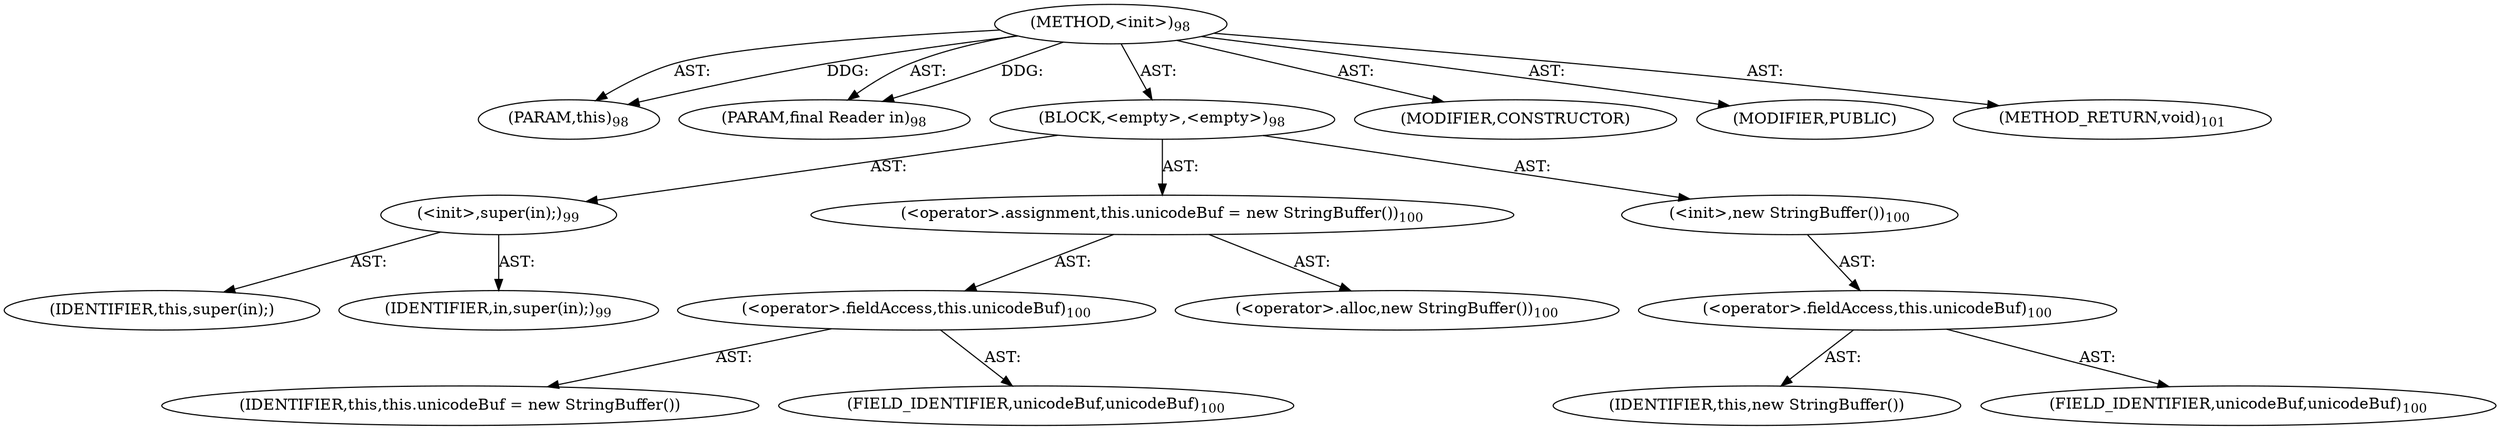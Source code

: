 digraph "&lt;init&gt;" {  
"111669149697" [label = <(METHOD,&lt;init&gt;)<SUB>98</SUB>> ]
"115964116994" [label = <(PARAM,this)<SUB>98</SUB>> ]
"115964116995" [label = <(PARAM,final Reader in)<SUB>98</SUB>> ]
"25769803777" [label = <(BLOCK,&lt;empty&gt;,&lt;empty&gt;)<SUB>98</SUB>> ]
"30064771073" [label = <(&lt;init&gt;,super(in);)<SUB>99</SUB>> ]
"68719476740" [label = <(IDENTIFIER,this,super(in);)> ]
"68719476741" [label = <(IDENTIFIER,in,super(in);)<SUB>99</SUB>> ]
"30064771079" [label = <(&lt;operator&gt;.assignment,this.unicodeBuf = new StringBuffer())<SUB>100</SUB>> ]
"30064771080" [label = <(&lt;operator&gt;.fieldAccess,this.unicodeBuf)<SUB>100</SUB>> ]
"68719476744" [label = <(IDENTIFIER,this,this.unicodeBuf = new StringBuffer())> ]
"55834574850" [label = <(FIELD_IDENTIFIER,unicodeBuf,unicodeBuf)<SUB>100</SUB>> ]
"30064771081" [label = <(&lt;operator&gt;.alloc,new StringBuffer())<SUB>100</SUB>> ]
"30064771082" [label = <(&lt;init&gt;,new StringBuffer())<SUB>100</SUB>> ]
"30064771083" [label = <(&lt;operator&gt;.fieldAccess,this.unicodeBuf)<SUB>100</SUB>> ]
"68719476745" [label = <(IDENTIFIER,this,new StringBuffer())> ]
"55834574851" [label = <(FIELD_IDENTIFIER,unicodeBuf,unicodeBuf)<SUB>100</SUB>> ]
"133143986179" [label = <(MODIFIER,CONSTRUCTOR)> ]
"133143986180" [label = <(MODIFIER,PUBLIC)> ]
"128849018881" [label = <(METHOD_RETURN,void)<SUB>101</SUB>> ]
  "111669149697" -> "115964116994"  [ label = "AST: "] 
  "111669149697" -> "115964116995"  [ label = "AST: "] 
  "111669149697" -> "25769803777"  [ label = "AST: "] 
  "111669149697" -> "133143986179"  [ label = "AST: "] 
  "111669149697" -> "133143986180"  [ label = "AST: "] 
  "111669149697" -> "128849018881"  [ label = "AST: "] 
  "25769803777" -> "30064771073"  [ label = "AST: "] 
  "25769803777" -> "30064771079"  [ label = "AST: "] 
  "25769803777" -> "30064771082"  [ label = "AST: "] 
  "30064771073" -> "68719476740"  [ label = "AST: "] 
  "30064771073" -> "68719476741"  [ label = "AST: "] 
  "30064771079" -> "30064771080"  [ label = "AST: "] 
  "30064771079" -> "30064771081"  [ label = "AST: "] 
  "30064771080" -> "68719476744"  [ label = "AST: "] 
  "30064771080" -> "55834574850"  [ label = "AST: "] 
  "30064771082" -> "30064771083"  [ label = "AST: "] 
  "30064771083" -> "68719476745"  [ label = "AST: "] 
  "30064771083" -> "55834574851"  [ label = "AST: "] 
  "111669149697" -> "115964116994"  [ label = "DDG: "] 
  "111669149697" -> "115964116995"  [ label = "DDG: "] 
}
